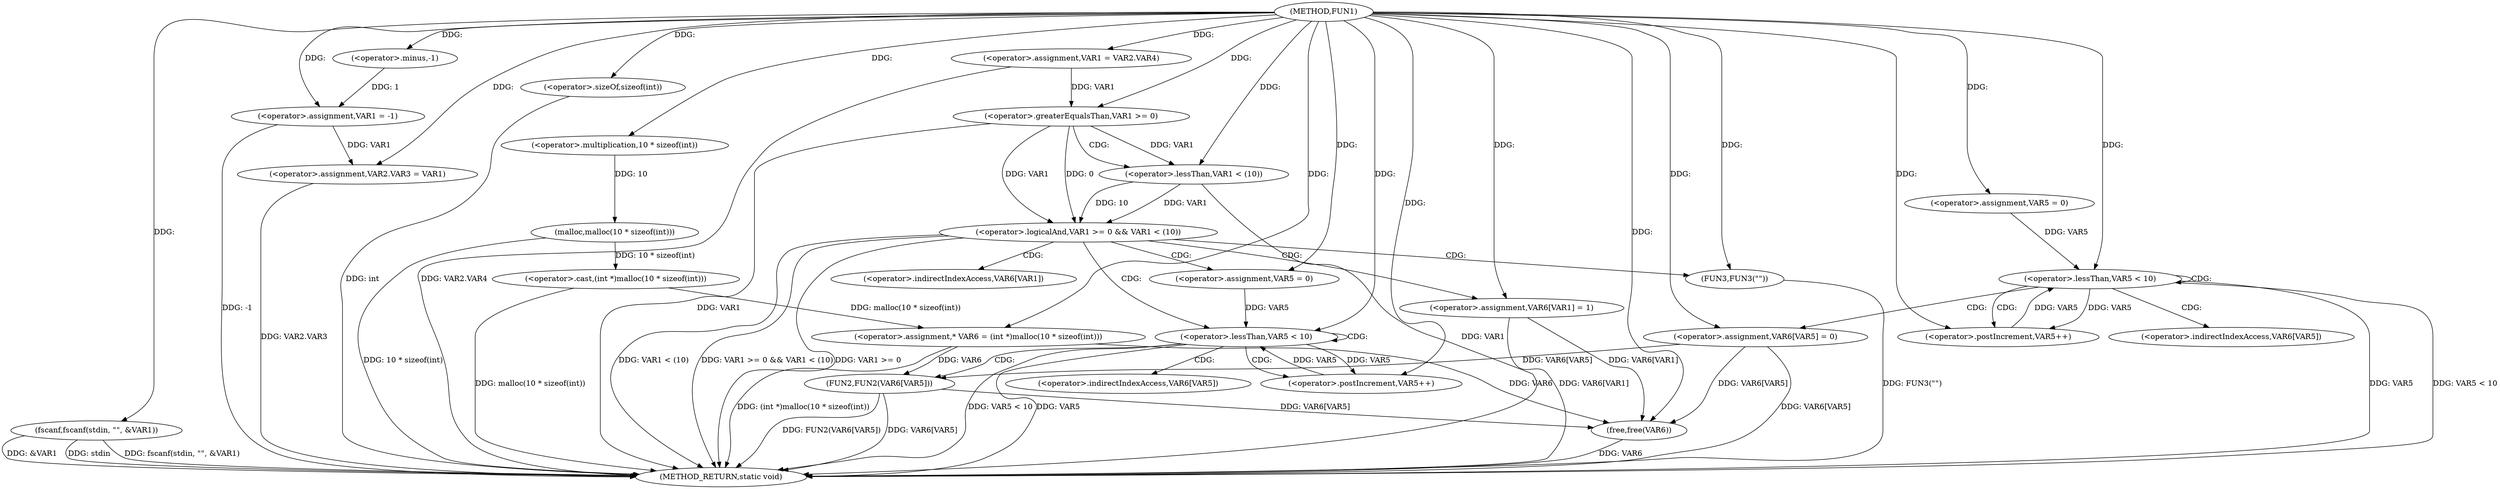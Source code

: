 digraph FUN1 {  
"1000100" [label = "(METHOD,FUN1)" ]
"1000186" [label = "(METHOD_RETURN,static void)" ]
"1000104" [label = "(<operator>.assignment,VAR1 = -1)" ]
"1000106" [label = "(<operator>.minus,-1)" ]
"1000108" [label = "(fscanf,fscanf(stdin, \"\", &VAR1))" ]
"1000113" [label = "(<operator>.assignment,VAR2.VAR3 = VAR1)" ]
"1000120" [label = "(<operator>.assignment,VAR1 = VAR2.VAR4)" ]
"1000128" [label = "(<operator>.assignment,* VAR6 = (int *)malloc(10 * sizeof(int)))" ]
"1000130" [label = "(<operator>.cast,(int *)malloc(10 * sizeof(int)))" ]
"1000132" [label = "(malloc,malloc(10 * sizeof(int)))" ]
"1000133" [label = "(<operator>.multiplication,10 * sizeof(int))" ]
"1000135" [label = "(<operator>.sizeOf,sizeof(int))" ]
"1000138" [label = "(<operator>.assignment,VAR5 = 0)" ]
"1000141" [label = "(<operator>.lessThan,VAR5 < 10)" ]
"1000144" [label = "(<operator>.postIncrement,VAR5++)" ]
"1000147" [label = "(<operator>.assignment,VAR6[VAR5] = 0)" ]
"1000153" [label = "(<operator>.logicalAnd,VAR1 >= 0 && VAR1 < (10))" ]
"1000154" [label = "(<operator>.greaterEqualsThan,VAR1 >= 0)" ]
"1000157" [label = "(<operator>.lessThan,VAR1 < (10))" ]
"1000161" [label = "(<operator>.assignment,VAR6[VAR1] = 1)" ]
"1000167" [label = "(<operator>.assignment,VAR5 = 0)" ]
"1000170" [label = "(<operator>.lessThan,VAR5 < 10)" ]
"1000173" [label = "(<operator>.postIncrement,VAR5++)" ]
"1000176" [label = "(FUN2,FUN2(VAR6[VAR5]))" ]
"1000182" [label = "(FUN3,FUN3(\"\"))" ]
"1000184" [label = "(free,free(VAR6))" ]
"1000148" [label = "(<operator>.indirectIndexAccess,VAR6[VAR5])" ]
"1000162" [label = "(<operator>.indirectIndexAccess,VAR6[VAR1])" ]
"1000177" [label = "(<operator>.indirectIndexAccess,VAR6[VAR5])" ]
  "1000182" -> "1000186"  [ label = "DDG: FUN3(\"\")"] 
  "1000128" -> "1000186"  [ label = "DDG: (int *)malloc(10 * sizeof(int))"] 
  "1000141" -> "1000186"  [ label = "DDG: VAR5"] 
  "1000108" -> "1000186"  [ label = "DDG: fscanf(stdin, \"\", &VAR1)"] 
  "1000184" -> "1000186"  [ label = "DDG: VAR6"] 
  "1000153" -> "1000186"  [ label = "DDG: VAR1 < (10)"] 
  "1000113" -> "1000186"  [ label = "DDG: VAR2.VAR3"] 
  "1000153" -> "1000186"  [ label = "DDG: VAR1 >= 0 && VAR1 < (10)"] 
  "1000132" -> "1000186"  [ label = "DDG: 10 * sizeof(int)"] 
  "1000153" -> "1000186"  [ label = "DDG: VAR1 >= 0"] 
  "1000161" -> "1000186"  [ label = "DDG: VAR6[VAR1]"] 
  "1000130" -> "1000186"  [ label = "DDG: malloc(10 * sizeof(int))"] 
  "1000141" -> "1000186"  [ label = "DDG: VAR5 < 10"] 
  "1000154" -> "1000186"  [ label = "DDG: VAR1"] 
  "1000157" -> "1000186"  [ label = "DDG: VAR1"] 
  "1000147" -> "1000186"  [ label = "DDG: VAR6[VAR5]"] 
  "1000176" -> "1000186"  [ label = "DDG: FUN2(VAR6[VAR5])"] 
  "1000135" -> "1000186"  [ label = "DDG: int"] 
  "1000120" -> "1000186"  [ label = "DDG: VAR2.VAR4"] 
  "1000170" -> "1000186"  [ label = "DDG: VAR5"] 
  "1000176" -> "1000186"  [ label = "DDG: VAR6[VAR5]"] 
  "1000170" -> "1000186"  [ label = "DDG: VAR5 < 10"] 
  "1000108" -> "1000186"  [ label = "DDG: &VAR1"] 
  "1000104" -> "1000186"  [ label = "DDG: -1"] 
  "1000108" -> "1000186"  [ label = "DDG: stdin"] 
  "1000106" -> "1000104"  [ label = "DDG: 1"] 
  "1000100" -> "1000104"  [ label = "DDG: "] 
  "1000100" -> "1000106"  [ label = "DDG: "] 
  "1000100" -> "1000108"  [ label = "DDG: "] 
  "1000104" -> "1000113"  [ label = "DDG: VAR1"] 
  "1000100" -> "1000113"  [ label = "DDG: "] 
  "1000100" -> "1000120"  [ label = "DDG: "] 
  "1000130" -> "1000128"  [ label = "DDG: malloc(10 * sizeof(int))"] 
  "1000100" -> "1000128"  [ label = "DDG: "] 
  "1000132" -> "1000130"  [ label = "DDG: 10 * sizeof(int)"] 
  "1000133" -> "1000132"  [ label = "DDG: 10"] 
  "1000100" -> "1000133"  [ label = "DDG: "] 
  "1000100" -> "1000135"  [ label = "DDG: "] 
  "1000100" -> "1000138"  [ label = "DDG: "] 
  "1000138" -> "1000141"  [ label = "DDG: VAR5"] 
  "1000144" -> "1000141"  [ label = "DDG: VAR5"] 
  "1000100" -> "1000141"  [ label = "DDG: "] 
  "1000141" -> "1000144"  [ label = "DDG: VAR5"] 
  "1000100" -> "1000144"  [ label = "DDG: "] 
  "1000100" -> "1000147"  [ label = "DDG: "] 
  "1000154" -> "1000153"  [ label = "DDG: VAR1"] 
  "1000154" -> "1000153"  [ label = "DDG: 0"] 
  "1000120" -> "1000154"  [ label = "DDG: VAR1"] 
  "1000100" -> "1000154"  [ label = "DDG: "] 
  "1000157" -> "1000153"  [ label = "DDG: VAR1"] 
  "1000157" -> "1000153"  [ label = "DDG: 10"] 
  "1000154" -> "1000157"  [ label = "DDG: VAR1"] 
  "1000100" -> "1000157"  [ label = "DDG: "] 
  "1000100" -> "1000161"  [ label = "DDG: "] 
  "1000100" -> "1000167"  [ label = "DDG: "] 
  "1000167" -> "1000170"  [ label = "DDG: VAR5"] 
  "1000173" -> "1000170"  [ label = "DDG: VAR5"] 
  "1000100" -> "1000170"  [ label = "DDG: "] 
  "1000170" -> "1000173"  [ label = "DDG: VAR5"] 
  "1000100" -> "1000173"  [ label = "DDG: "] 
  "1000128" -> "1000176"  [ label = "DDG: VAR6"] 
  "1000147" -> "1000176"  [ label = "DDG: VAR6[VAR5]"] 
  "1000100" -> "1000182"  [ label = "DDG: "] 
  "1000128" -> "1000184"  [ label = "DDG: VAR6"] 
  "1000147" -> "1000184"  [ label = "DDG: VAR6[VAR5]"] 
  "1000176" -> "1000184"  [ label = "DDG: VAR6[VAR5]"] 
  "1000161" -> "1000184"  [ label = "DDG: VAR6[VAR1]"] 
  "1000100" -> "1000184"  [ label = "DDG: "] 
  "1000141" -> "1000141"  [ label = "CDG: "] 
  "1000141" -> "1000147"  [ label = "CDG: "] 
  "1000141" -> "1000148"  [ label = "CDG: "] 
  "1000141" -> "1000144"  [ label = "CDG: "] 
  "1000153" -> "1000167"  [ label = "CDG: "] 
  "1000153" -> "1000161"  [ label = "CDG: "] 
  "1000153" -> "1000170"  [ label = "CDG: "] 
  "1000153" -> "1000182"  [ label = "CDG: "] 
  "1000153" -> "1000162"  [ label = "CDG: "] 
  "1000154" -> "1000157"  [ label = "CDG: "] 
  "1000170" -> "1000173"  [ label = "CDG: "] 
  "1000170" -> "1000170"  [ label = "CDG: "] 
  "1000170" -> "1000176"  [ label = "CDG: "] 
  "1000170" -> "1000177"  [ label = "CDG: "] 
}
